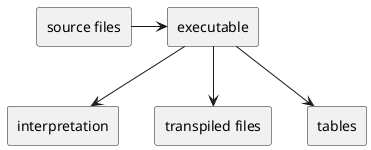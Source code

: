 @startuml

skinparam monochrome true

rectangle "source files" as input
rectangle "executable" as exe
rectangle "interpretation" as o1
rectangle "transpiled files" as o2
rectangle "tables" as o3

input -> exe
exe --> o1
exe --> o2
exe --> o3

@enduml
